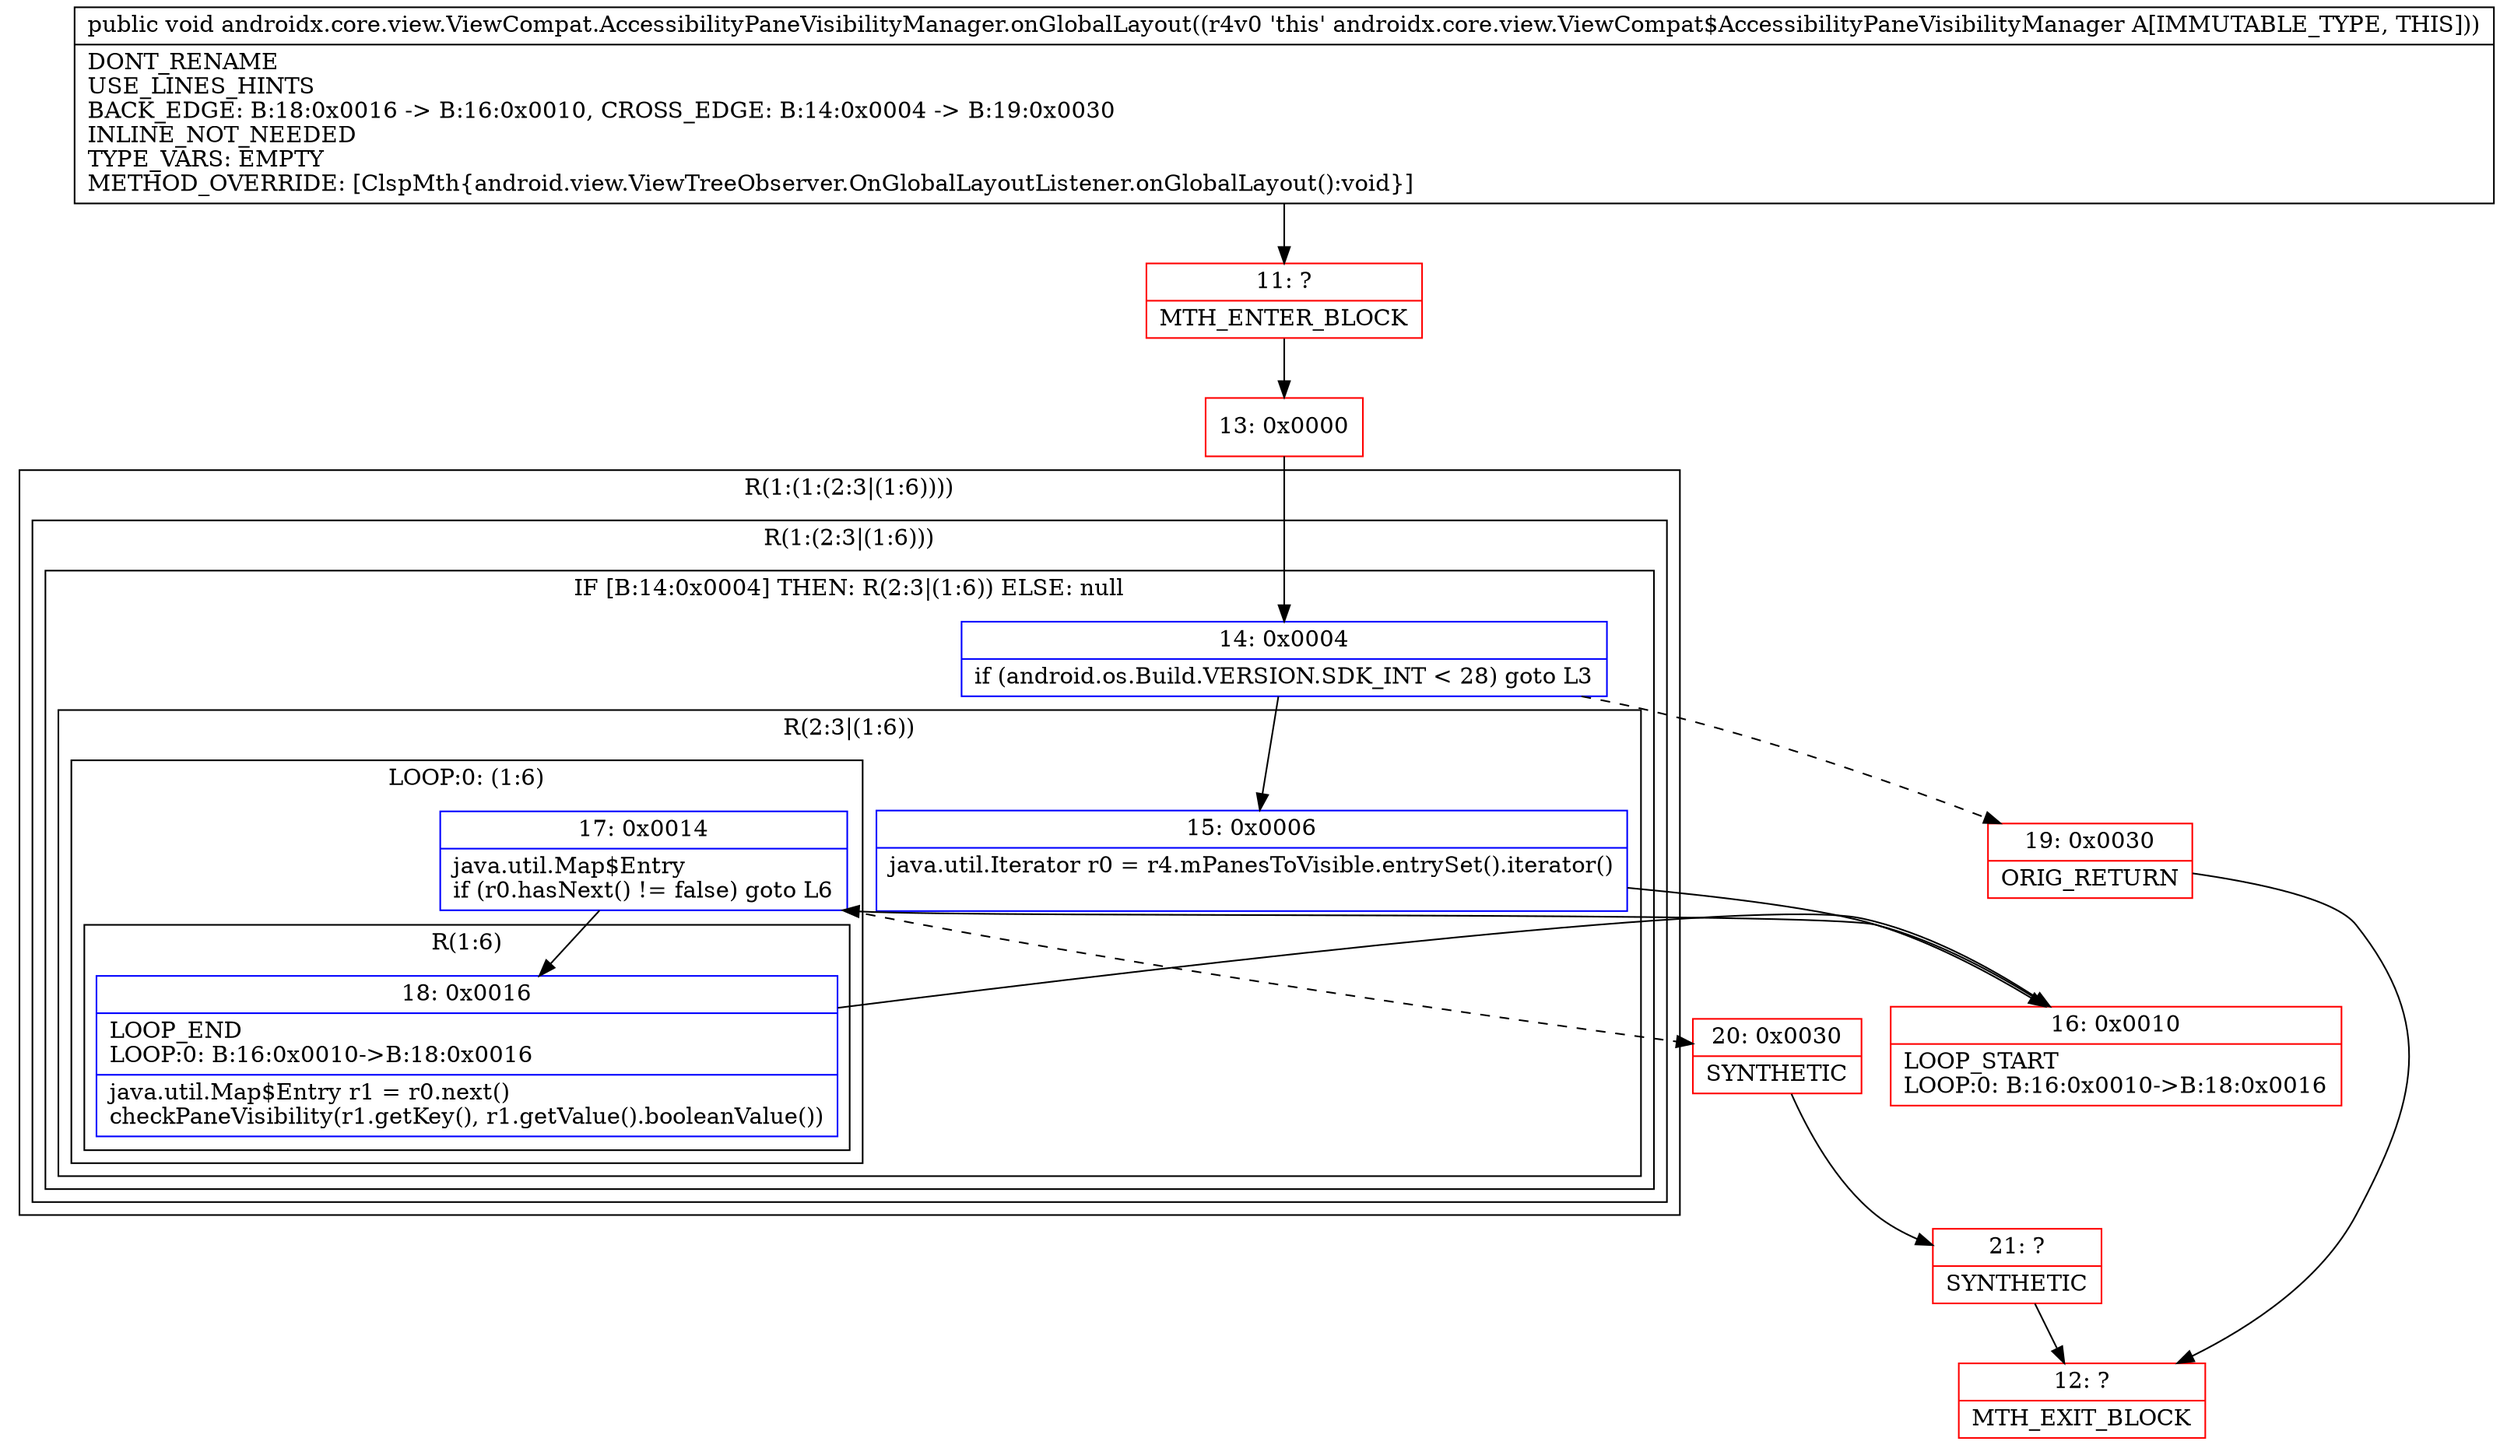 digraph "CFG forandroidx.core.view.ViewCompat.AccessibilityPaneVisibilityManager.onGlobalLayout()V" {
subgraph cluster_Region_1215081409 {
label = "R(1:(1:(2:3|(1:6))))";
node [shape=record,color=blue];
subgraph cluster_Region_1477299481 {
label = "R(1:(2:3|(1:6)))";
node [shape=record,color=blue];
subgraph cluster_IfRegion_1283880863 {
label = "IF [B:14:0x0004] THEN: R(2:3|(1:6)) ELSE: null";
node [shape=record,color=blue];
Node_14 [shape=record,label="{14\:\ 0x0004|if (android.os.Build.VERSION.SDK_INT \< 28) goto L3\l}"];
subgraph cluster_Region_1159146782 {
label = "R(2:3|(1:6))";
node [shape=record,color=blue];
Node_15 [shape=record,label="{15\:\ 0x0006|java.util.Iterator r0 = r4.mPanesToVisible.entrySet().iterator()\l\l}"];
subgraph cluster_LoopRegion_1745401054 {
label = "LOOP:0: (1:6)";
node [shape=record,color=blue];
Node_17 [shape=record,label="{17\:\ 0x0014|java.util.Map$Entry \lif (r0.hasNext() != false) goto L6\l}"];
subgraph cluster_Region_1583077827 {
label = "R(1:6)";
node [shape=record,color=blue];
Node_18 [shape=record,label="{18\:\ 0x0016|LOOP_END\lLOOP:0: B:16:0x0010\-\>B:18:0x0016\l|java.util.Map$Entry r1 = r0.next()\lcheckPaneVisibility(r1.getKey(), r1.getValue().booleanValue())\l}"];
}
}
}
}
}
}
Node_11 [shape=record,color=red,label="{11\:\ ?|MTH_ENTER_BLOCK\l}"];
Node_13 [shape=record,color=red,label="{13\:\ 0x0000}"];
Node_16 [shape=record,color=red,label="{16\:\ 0x0010|LOOP_START\lLOOP:0: B:16:0x0010\-\>B:18:0x0016\l}"];
Node_20 [shape=record,color=red,label="{20\:\ 0x0030|SYNTHETIC\l}"];
Node_21 [shape=record,color=red,label="{21\:\ ?|SYNTHETIC\l}"];
Node_12 [shape=record,color=red,label="{12\:\ ?|MTH_EXIT_BLOCK\l}"];
Node_19 [shape=record,color=red,label="{19\:\ 0x0030|ORIG_RETURN\l}"];
MethodNode[shape=record,label="{public void androidx.core.view.ViewCompat.AccessibilityPaneVisibilityManager.onGlobalLayout((r4v0 'this' androidx.core.view.ViewCompat$AccessibilityPaneVisibilityManager A[IMMUTABLE_TYPE, THIS]))  | DONT_RENAME\lUSE_LINES_HINTS\lBACK_EDGE: B:18:0x0016 \-\> B:16:0x0010, CROSS_EDGE: B:14:0x0004 \-\> B:19:0x0030\lINLINE_NOT_NEEDED\lTYPE_VARS: EMPTY\lMETHOD_OVERRIDE: [ClspMth\{android.view.ViewTreeObserver.OnGlobalLayoutListener.onGlobalLayout():void\}]\l}"];
MethodNode -> Node_11;Node_14 -> Node_15;
Node_14 -> Node_19[style=dashed];
Node_15 -> Node_16;
Node_17 -> Node_18;
Node_17 -> Node_20[style=dashed];
Node_18 -> Node_16;
Node_11 -> Node_13;
Node_13 -> Node_14;
Node_16 -> Node_17;
Node_20 -> Node_21;
Node_21 -> Node_12;
Node_19 -> Node_12;
}

